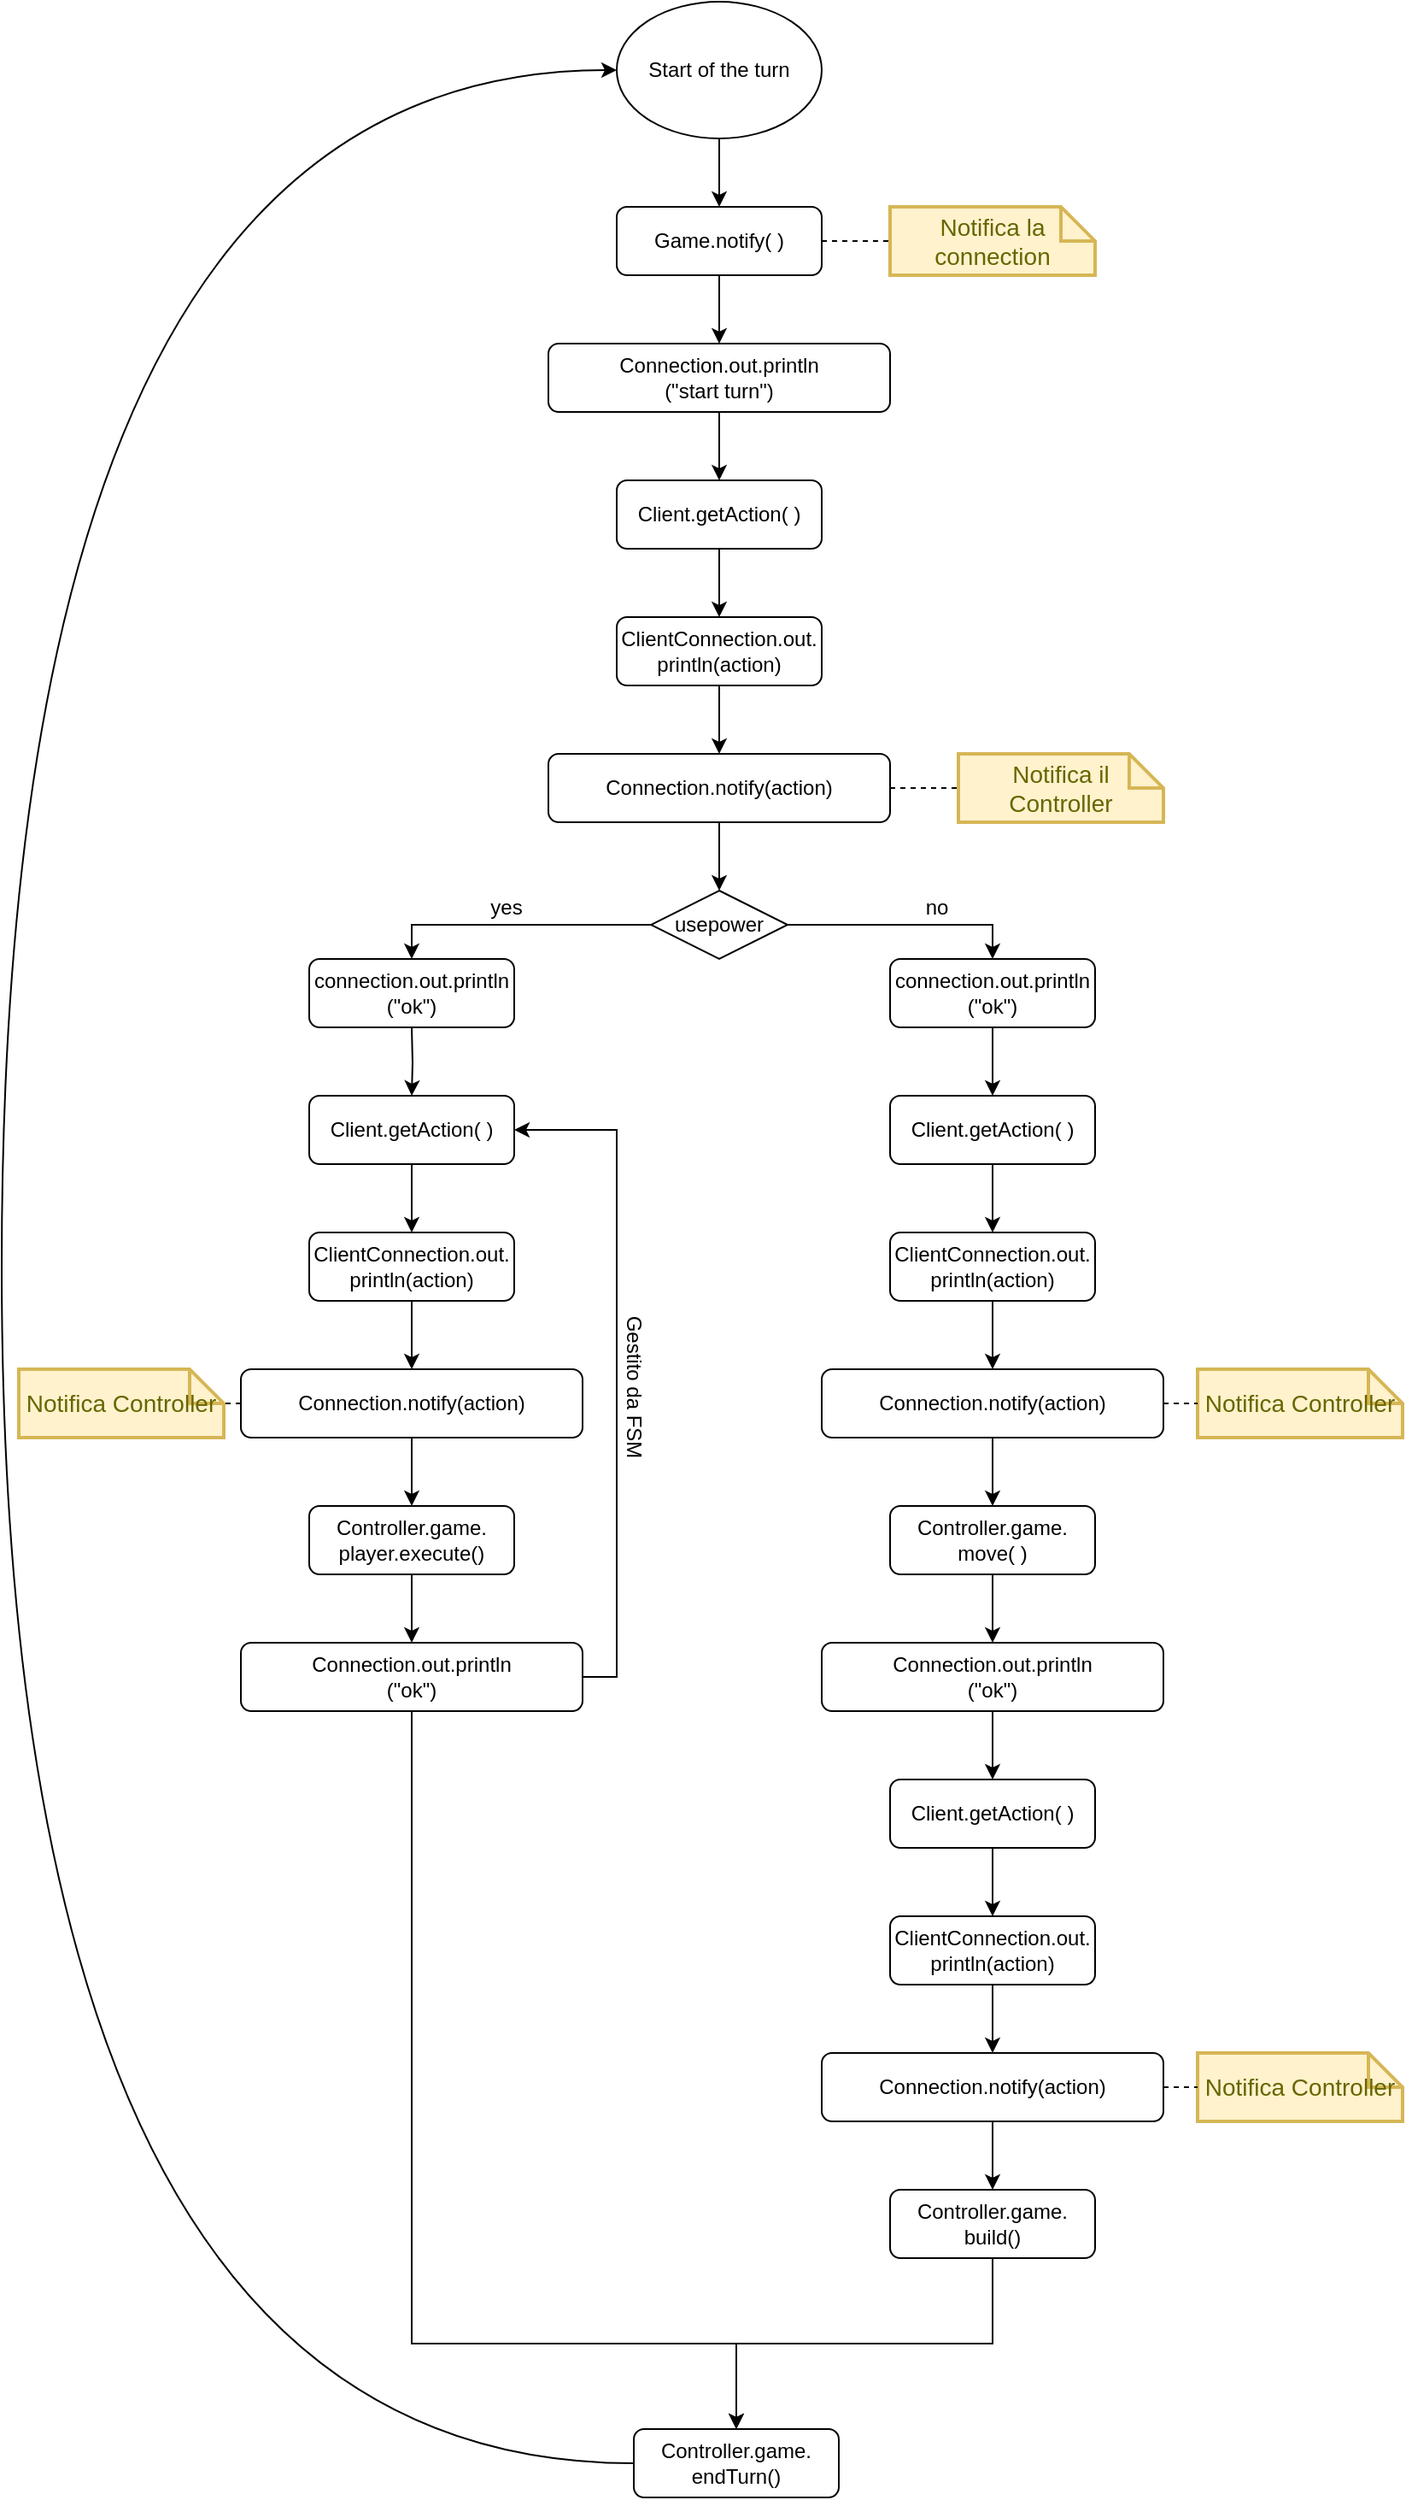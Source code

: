 <mxfile version="12.9.3" type="device"><diagram id="C5RBs43oDa-KdzZeNtuy" name="Page-1"><mxGraphModel dx="1086" dy="806" grid="1" gridSize="10" guides="1" tooltips="1" connect="1" arrows="1" fold="1" page="1" pageScale="1" pageWidth="827" pageHeight="1169" math="0" shadow="0"><root><mxCell id="WIyWlLk6GJQsqaUBKTNV-0"/><mxCell id="WIyWlLk6GJQsqaUBKTNV-1" parent="WIyWlLk6GJQsqaUBKTNV-0"/><mxCell id="hzxBh1I1vJFKL_f_Xipv-2" value="" style="edgeStyle=orthogonalEdgeStyle;rounded=0;orthogonalLoop=1;jettySize=auto;html=1;entryX=0.5;entryY=0;entryDx=0;entryDy=0;" parent="WIyWlLk6GJQsqaUBKTNV-1" source="hzxBh1I1vJFKL_f_Xipv-0" target="hzxBh1I1vJFKL_f_Xipv-3" edge="1"><mxGeometry relative="1" as="geometry"><mxPoint x="420" y="160" as="targetPoint"/></mxGeometry></mxCell><mxCell id="hzxBh1I1vJFKL_f_Xipv-0" value="Start of the turn" style="ellipse;whiteSpace=wrap;html=1;" parent="WIyWlLk6GJQsqaUBKTNV-1" vertex="1"><mxGeometry x="360" width="120" height="80" as="geometry"/></mxCell><mxCell id="hzxBh1I1vJFKL_f_Xipv-5" value="" style="edgeStyle=orthogonalEdgeStyle;rounded=0;orthogonalLoop=1;jettySize=auto;html=1;entryX=0.5;entryY=0;entryDx=0;entryDy=0;" parent="WIyWlLk6GJQsqaUBKTNV-1" source="hzxBh1I1vJFKL_f_Xipv-3" target="hzxBh1I1vJFKL_f_Xipv-7" edge="1"><mxGeometry relative="1" as="geometry"><mxPoint x="470" y="130" as="targetPoint"/></mxGeometry></mxCell><mxCell id="hzxBh1I1vJFKL_f_Xipv-3" value="Game.notify( )" style="rounded=1;whiteSpace=wrap;html=1;" parent="WIyWlLk6GJQsqaUBKTNV-1" vertex="1"><mxGeometry x="360" y="120" width="120" height="40" as="geometry"/></mxCell><mxCell id="hzxBh1I1vJFKL_f_Xipv-10" value="" style="edgeStyle=orthogonalEdgeStyle;rounded=0;orthogonalLoop=1;jettySize=auto;html=1;" parent="WIyWlLk6GJQsqaUBKTNV-1" source="hzxBh1I1vJFKL_f_Xipv-7" target="hzxBh1I1vJFKL_f_Xipv-9" edge="1"><mxGeometry relative="1" as="geometry"/></mxCell><mxCell id="hzxBh1I1vJFKL_f_Xipv-7" value="Connection.out.println&lt;br&gt;(&quot;start turn&quot;)" style="rounded=1;whiteSpace=wrap;html=1;" parent="WIyWlLk6GJQsqaUBKTNV-1" vertex="1"><mxGeometry x="320" y="200" width="200" height="40" as="geometry"/></mxCell><mxCell id="hzxBh1I1vJFKL_f_Xipv-12" value="" style="edgeStyle=orthogonalEdgeStyle;rounded=0;orthogonalLoop=1;jettySize=auto;html=1;" parent="WIyWlLk6GJQsqaUBKTNV-1" source="hzxBh1I1vJFKL_f_Xipv-9" target="hzxBh1I1vJFKL_f_Xipv-11" edge="1"><mxGeometry relative="1" as="geometry"/></mxCell><mxCell id="hzxBh1I1vJFKL_f_Xipv-9" value="Client.getAction( )" style="rounded=1;whiteSpace=wrap;html=1;" parent="WIyWlLk6GJQsqaUBKTNV-1" vertex="1"><mxGeometry x="360" y="280" width="120" height="40" as="geometry"/></mxCell><mxCell id="hzxBh1I1vJFKL_f_Xipv-14" value="" style="edgeStyle=orthogonalEdgeStyle;rounded=0;orthogonalLoop=1;jettySize=auto;html=1;" parent="WIyWlLk6GJQsqaUBKTNV-1" source="hzxBh1I1vJFKL_f_Xipv-11" target="hzxBh1I1vJFKL_f_Xipv-13" edge="1"><mxGeometry relative="1" as="geometry"/></mxCell><mxCell id="hzxBh1I1vJFKL_f_Xipv-11" value="ClientConnection.out.&lt;br&gt;println(action)" style="rounded=1;whiteSpace=wrap;html=1;" parent="WIyWlLk6GJQsqaUBKTNV-1" vertex="1"><mxGeometry x="360" y="360" width="120" height="40" as="geometry"/></mxCell><mxCell id="hzxBh1I1vJFKL_f_Xipv-28" value="" style="edgeStyle=orthogonalEdgeStyle;rounded=0;orthogonalLoop=1;jettySize=auto;html=1;" parent="WIyWlLk6GJQsqaUBKTNV-1" source="hzxBh1I1vJFKL_f_Xipv-13" edge="1"><mxGeometry relative="1" as="geometry"><mxPoint x="420" y="520" as="targetPoint"/></mxGeometry></mxCell><mxCell id="hzxBh1I1vJFKL_f_Xipv-13" value="Connection.notify(action)" style="rounded=1;whiteSpace=wrap;html=1;" parent="WIyWlLk6GJQsqaUBKTNV-1" vertex="1"><mxGeometry x="320" y="440" width="200" height="40" as="geometry"/></mxCell><mxCell id="hzxBh1I1vJFKL_f_Xipv-19" value="Notifica il Controller" style="shape=note;strokeWidth=2;fontSize=14;size=20;whiteSpace=wrap;html=1;fillColor=#fff2cc;strokeColor=#d6b656;fontColor=#666600;" parent="WIyWlLk6GJQsqaUBKTNV-1" vertex="1"><mxGeometry x="560" y="440" width="120" height="40" as="geometry"/></mxCell><mxCell id="hzxBh1I1vJFKL_f_Xipv-18" value="Notifica la connection" style="shape=note;strokeWidth=2;fontSize=14;size=20;whiteSpace=wrap;html=1;fillColor=#fff2cc;strokeColor=#d6b656;fontColor=#666600;" parent="WIyWlLk6GJQsqaUBKTNV-1" vertex="1"><mxGeometry x="520" y="120" width="120" height="40" as="geometry"/></mxCell><mxCell id="hzxBh1I1vJFKL_f_Xipv-25" value="" style="endArrow=none;dashed=1;html=1;exitX=1;exitY=0.5;exitDx=0;exitDy=0;entryX=0;entryY=0.5;entryDx=0;entryDy=0;entryPerimeter=0;" parent="WIyWlLk6GJQsqaUBKTNV-1" source="hzxBh1I1vJFKL_f_Xipv-13" target="hzxBh1I1vJFKL_f_Xipv-19" edge="1"><mxGeometry width="50" height="50" relative="1" as="geometry"><mxPoint x="520" y="490" as="sourcePoint"/><mxPoint x="570" y="440" as="targetPoint"/></mxGeometry></mxCell><mxCell id="hzxBh1I1vJFKL_f_Xipv-26" value="" style="endArrow=none;dashed=1;html=1;exitX=1;exitY=0.5;exitDx=0;exitDy=0;" parent="WIyWlLk6GJQsqaUBKTNV-1" source="hzxBh1I1vJFKL_f_Xipv-3" target="hzxBh1I1vJFKL_f_Xipv-18" edge="1"><mxGeometry width="50" height="50" relative="1" as="geometry"><mxPoint x="530" y="270" as="sourcePoint"/><mxPoint x="580" y="220" as="targetPoint"/></mxGeometry></mxCell><mxCell id="hzxBh1I1vJFKL_f_Xipv-33" style="edgeStyle=orthogonalEdgeStyle;rounded=0;orthogonalLoop=1;jettySize=auto;html=1;exitX=1;exitY=0.5;exitDx=0;exitDy=0;entryX=0.5;entryY=0;entryDx=0;entryDy=0;" parent="WIyWlLk6GJQsqaUBKTNV-1" source="hzxBh1I1vJFKL_f_Xipv-29" target="hzxBh1I1vJFKL_f_Xipv-103" edge="1"><mxGeometry relative="1" as="geometry"><mxPoint x="640" y="540" as="targetPoint"/></mxGeometry></mxCell><mxCell id="hzxBh1I1vJFKL_f_Xipv-34" style="edgeStyle=orthogonalEdgeStyle;rounded=0;orthogonalLoop=1;jettySize=auto;html=1;exitX=0;exitY=0.5;exitDx=0;exitDy=0;entryX=0.5;entryY=0;entryDx=0;entryDy=0;" parent="WIyWlLk6GJQsqaUBKTNV-1" source="hzxBh1I1vJFKL_f_Xipv-29" target="2TFTvrrCPZ9BekximBMT-46" edge="1"><mxGeometry relative="1" as="geometry"><mxPoint x="240" y="560" as="targetPoint"/></mxGeometry></mxCell><mxCell id="hzxBh1I1vJFKL_f_Xipv-29" value="usepower" style="rhombus;whiteSpace=wrap;html=1;" parent="WIyWlLk6GJQsqaUBKTNV-1" vertex="1"><mxGeometry x="380" y="520" width="80" height="40" as="geometry"/></mxCell><mxCell id="hzxBh1I1vJFKL_f_Xipv-36" value="no" style="text;html=1;align=center;verticalAlign=middle;resizable=0;points=[];autosize=1;" parent="WIyWlLk6GJQsqaUBKTNV-1" vertex="1"><mxGeometry x="532" y="520" width="30" height="20" as="geometry"/></mxCell><mxCell id="hzxBh1I1vJFKL_f_Xipv-43" value="" style="edgeStyle=orthogonalEdgeStyle;rounded=0;orthogonalLoop=1;jettySize=auto;html=1;" parent="WIyWlLk6GJQsqaUBKTNV-1" source="hzxBh1I1vJFKL_f_Xipv-44" target="hzxBh1I1vJFKL_f_Xipv-46" edge="1"><mxGeometry relative="1" as="geometry"/></mxCell><mxCell id="hzxBh1I1vJFKL_f_Xipv-44" value="Client.getAction( )" style="rounded=1;whiteSpace=wrap;html=1;" parent="WIyWlLk6GJQsqaUBKTNV-1" vertex="1"><mxGeometry x="520" y="640" width="120" height="40" as="geometry"/></mxCell><mxCell id="hzxBh1I1vJFKL_f_Xipv-45" value="" style="edgeStyle=orthogonalEdgeStyle;rounded=0;orthogonalLoop=1;jettySize=auto;html=1;" parent="WIyWlLk6GJQsqaUBKTNV-1" source="hzxBh1I1vJFKL_f_Xipv-46" target="hzxBh1I1vJFKL_f_Xipv-47" edge="1"><mxGeometry relative="1" as="geometry"/></mxCell><mxCell id="hzxBh1I1vJFKL_f_Xipv-46" value="ClientConnection.out.&lt;br&gt;println(action)" style="rounded=1;whiteSpace=wrap;html=1;" parent="WIyWlLk6GJQsqaUBKTNV-1" vertex="1"><mxGeometry x="520" y="720" width="120" height="40" as="geometry"/></mxCell><mxCell id="hzxBh1I1vJFKL_f_Xipv-63" value="" style="edgeStyle=orthogonalEdgeStyle;rounded=0;orthogonalLoop=1;jettySize=auto;html=1;entryX=0.5;entryY=0;entryDx=0;entryDy=0;" parent="WIyWlLk6GJQsqaUBKTNV-1" source="hzxBh1I1vJFKL_f_Xipv-47" target="hzxBh1I1vJFKL_f_Xipv-82" edge="1"><mxGeometry relative="1" as="geometry"><mxPoint x="550" y="850" as="targetPoint"/></mxGeometry></mxCell><mxCell id="hzxBh1I1vJFKL_f_Xipv-47" value="Connection.notify(action)" style="rounded=1;whiteSpace=wrap;html=1;" parent="WIyWlLk6GJQsqaUBKTNV-1" vertex="1"><mxGeometry x="480" y="800" width="200" height="40" as="geometry"/></mxCell><mxCell id="hzxBh1I1vJFKL_f_Xipv-48" value="Notifica Controller" style="shape=note;strokeWidth=2;fontSize=14;size=20;whiteSpace=wrap;html=1;fillColor=#fff2cc;strokeColor=#d6b656;fontColor=#666600;" parent="WIyWlLk6GJQsqaUBKTNV-1" vertex="1"><mxGeometry x="700" y="800" width="120" height="40" as="geometry"/></mxCell><mxCell id="hzxBh1I1vJFKL_f_Xipv-49" value="" style="endArrow=none;dashed=1;html=1;exitX=1;exitY=0.5;exitDx=0;exitDy=0;entryX=0;entryY=0.5;entryDx=0;entryDy=0;entryPerimeter=0;" parent="WIyWlLk6GJQsqaUBKTNV-1" source="hzxBh1I1vJFKL_f_Xipv-47" target="hzxBh1I1vJFKL_f_Xipv-48" edge="1"><mxGeometry width="50" height="50" relative="1" as="geometry"><mxPoint x="680" y="850" as="sourcePoint"/><mxPoint x="730" y="800" as="targetPoint"/></mxGeometry></mxCell><mxCell id="hzxBh1I1vJFKL_f_Xipv-88" value="" style="edgeStyle=orthogonalEdgeStyle;rounded=0;orthogonalLoop=1;jettySize=auto;html=1;exitX=0.5;exitY=1;exitDx=0;exitDy=0;" parent="WIyWlLk6GJQsqaUBKTNV-1" source="hzxBh1I1vJFKL_f_Xipv-51" target="hzxBh1I1vJFKL_f_Xipv-87" edge="1"><mxGeometry relative="1" as="geometry"/></mxCell><mxCell id="hzxBh1I1vJFKL_f_Xipv-51" value="Controller.game.&lt;br&gt;build()" style="rounded=1;whiteSpace=wrap;html=1;" parent="WIyWlLk6GJQsqaUBKTNV-1" vertex="1"><mxGeometry x="520" y="1280" width="120" height="40" as="geometry"/></mxCell><mxCell id="hzxBh1I1vJFKL_f_Xipv-93" style="edgeStyle=orthogonalEdgeStyle;curved=1;rounded=0;orthogonalLoop=1;jettySize=auto;html=1;exitX=0;exitY=0.5;exitDx=0;exitDy=0;entryX=0;entryY=0.5;entryDx=0;entryDy=0;" parent="WIyWlLk6GJQsqaUBKTNV-1" source="hzxBh1I1vJFKL_f_Xipv-87" target="hzxBh1I1vJFKL_f_Xipv-0" edge="1"><mxGeometry relative="1" as="geometry"><Array as="points"><mxPoint y="1440"/><mxPoint y="40"/></Array></mxGeometry></mxCell><mxCell id="hzxBh1I1vJFKL_f_Xipv-87" value="Controller.game.&lt;br&gt;endTurn()" style="rounded=1;whiteSpace=wrap;html=1;" parent="WIyWlLk6GJQsqaUBKTNV-1" vertex="1"><mxGeometry x="370" y="1420" width="120" height="40" as="geometry"/></mxCell><mxCell id="hzxBh1I1vJFKL_f_Xipv-66" value="" style="edgeStyle=orthogonalEdgeStyle;rounded=0;orthogonalLoop=1;jettySize=auto;html=1;entryX=0.5;entryY=0;entryDx=0;entryDy=0;" parent="WIyWlLk6GJQsqaUBKTNV-1" source="hzxBh1I1vJFKL_f_Xipv-53" target="hzxBh1I1vJFKL_f_Xipv-57" edge="1"><mxGeometry relative="1" as="geometry"><mxPoint x="580" y="1120" as="targetPoint"/></mxGeometry></mxCell><mxCell id="hzxBh1I1vJFKL_f_Xipv-53" value="Connection.out.println&lt;br&gt;(&quot;ok&quot;)" style="rounded=1;whiteSpace=wrap;html=1;" parent="WIyWlLk6GJQsqaUBKTNV-1" vertex="1"><mxGeometry x="480" y="960" width="200" height="40" as="geometry"/></mxCell><mxCell id="hzxBh1I1vJFKL_f_Xipv-56" value="" style="edgeStyle=orthogonalEdgeStyle;rounded=0;orthogonalLoop=1;jettySize=auto;html=1;" parent="WIyWlLk6GJQsqaUBKTNV-1" source="hzxBh1I1vJFKL_f_Xipv-57" target="hzxBh1I1vJFKL_f_Xipv-59" edge="1"><mxGeometry relative="1" as="geometry"/></mxCell><mxCell id="hzxBh1I1vJFKL_f_Xipv-57" value="Client.getAction( )" style="rounded=1;whiteSpace=wrap;html=1;" parent="WIyWlLk6GJQsqaUBKTNV-1" vertex="1"><mxGeometry x="520" y="1040" width="120" height="40" as="geometry"/></mxCell><mxCell id="hzxBh1I1vJFKL_f_Xipv-58" value="" style="edgeStyle=orthogonalEdgeStyle;rounded=0;orthogonalLoop=1;jettySize=auto;html=1;" parent="WIyWlLk6GJQsqaUBKTNV-1" source="hzxBh1I1vJFKL_f_Xipv-59" target="hzxBh1I1vJFKL_f_Xipv-60" edge="1"><mxGeometry relative="1" as="geometry"/></mxCell><mxCell id="hzxBh1I1vJFKL_f_Xipv-59" value="ClientConnection.out.&lt;br&gt;println(action)" style="rounded=1;whiteSpace=wrap;html=1;" parent="WIyWlLk6GJQsqaUBKTNV-1" vertex="1"><mxGeometry x="520" y="1120" width="120" height="40" as="geometry"/></mxCell><mxCell id="hzxBh1I1vJFKL_f_Xipv-84" value="" style="edgeStyle=orthogonalEdgeStyle;rounded=0;orthogonalLoop=1;jettySize=auto;html=1;" parent="WIyWlLk6GJQsqaUBKTNV-1" source="hzxBh1I1vJFKL_f_Xipv-60" target="hzxBh1I1vJFKL_f_Xipv-51" edge="1"><mxGeometry relative="1" as="geometry"/></mxCell><mxCell id="hzxBh1I1vJFKL_f_Xipv-60" value="Connection.notify(action)" style="rounded=1;whiteSpace=wrap;html=1;" parent="WIyWlLk6GJQsqaUBKTNV-1" vertex="1"><mxGeometry x="480" y="1200" width="200" height="40" as="geometry"/></mxCell><mxCell id="hzxBh1I1vJFKL_f_Xipv-61" value="Notifica Controller" style="shape=note;strokeWidth=2;fontSize=14;size=20;whiteSpace=wrap;html=1;fillColor=#fff2cc;strokeColor=#d6b656;fontColor=#666600;" parent="WIyWlLk6GJQsqaUBKTNV-1" vertex="1"><mxGeometry x="700" y="1200" width="120" height="40" as="geometry"/></mxCell><mxCell id="hzxBh1I1vJFKL_f_Xipv-62" value="" style="endArrow=none;dashed=1;html=1;exitX=1;exitY=0.5;exitDx=0;exitDy=0;entryX=0;entryY=0.5;entryDx=0;entryDy=0;entryPerimeter=0;" parent="WIyWlLk6GJQsqaUBKTNV-1" source="hzxBh1I1vJFKL_f_Xipv-60" target="hzxBh1I1vJFKL_f_Xipv-61" edge="1"><mxGeometry width="50" height="50" relative="1" as="geometry"><mxPoint x="680" y="1250" as="sourcePoint"/><mxPoint x="730" y="1200" as="targetPoint"/></mxGeometry></mxCell><mxCell id="hzxBh1I1vJFKL_f_Xipv-101" value="" style="edgeStyle=orthogonalEdgeStyle;curved=1;rounded=0;orthogonalLoop=1;jettySize=auto;html=1;" parent="WIyWlLk6GJQsqaUBKTNV-1" edge="1"><mxGeometry relative="1" as="geometry"><mxPoint x="240" y="600" as="sourcePoint"/><mxPoint x="240" y="640" as="targetPoint"/></mxGeometry></mxCell><mxCell id="hzxBh1I1vJFKL_f_Xipv-107" value="" style="edgeStyle=orthogonalEdgeStyle;curved=1;rounded=0;orthogonalLoop=1;jettySize=auto;html=1;entryX=0.5;entryY=0;entryDx=0;entryDy=0;" parent="WIyWlLk6GJQsqaUBKTNV-1" source="hzxBh1I1vJFKL_f_Xipv-82" target="hzxBh1I1vJFKL_f_Xipv-53" edge="1"><mxGeometry relative="1" as="geometry"><mxPoint x="580" y="960" as="targetPoint"/></mxGeometry></mxCell><mxCell id="hzxBh1I1vJFKL_f_Xipv-82" value="Controller.game.&lt;br&gt;move( )" style="rounded=1;whiteSpace=wrap;html=1;" parent="WIyWlLk6GJQsqaUBKTNV-1" vertex="1"><mxGeometry x="520" y="880" width="120" height="40" as="geometry"/></mxCell><mxCell id="hzxBh1I1vJFKL_f_Xipv-89" style="edgeStyle=orthogonalEdgeStyle;rounded=0;orthogonalLoop=1;jettySize=auto;html=1;exitX=0.5;exitY=1;exitDx=0;exitDy=0;entryX=0.5;entryY=0;entryDx=0;entryDy=0;" parent="WIyWlLk6GJQsqaUBKTNV-1" target="hzxBh1I1vJFKL_f_Xipv-87" edge="1"><mxGeometry relative="1" as="geometry"><Array as="points"><mxPoint x="240" y="1370"/><mxPoint x="430" y="1370"/></Array><mxPoint x="240" y="1000" as="sourcePoint"/><mxPoint x="360" y="1370" as="targetPoint"/></mxGeometry></mxCell><mxCell id="hzxBh1I1vJFKL_f_Xipv-96" value="yes" style="text;html=1;align=center;verticalAlign=middle;resizable=0;points=[];autosize=1;" parent="WIyWlLk6GJQsqaUBKTNV-1" vertex="1"><mxGeometry x="280" y="520" width="30" height="20" as="geometry"/></mxCell><mxCell id="hzxBh1I1vJFKL_f_Xipv-102" value="" style="edgeStyle=orthogonalEdgeStyle;curved=1;rounded=0;orthogonalLoop=1;jettySize=auto;html=1;entryX=0.5;entryY=0;entryDx=0;entryDy=0;" parent="WIyWlLk6GJQsqaUBKTNV-1" source="hzxBh1I1vJFKL_f_Xipv-103" target="hzxBh1I1vJFKL_f_Xipv-44" edge="1"><mxGeometry relative="1" as="geometry"><mxPoint x="580" y="640" as="targetPoint"/></mxGeometry></mxCell><mxCell id="hzxBh1I1vJFKL_f_Xipv-103" value="connection.out.println&lt;br&gt;(&quot;ok&quot;)" style="rounded=1;whiteSpace=wrap;html=1;" parent="WIyWlLk6GJQsqaUBKTNV-1" vertex="1"><mxGeometry x="520" y="560" width="120" height="40" as="geometry"/></mxCell><mxCell id="2TFTvrrCPZ9BekximBMT-46" value="connection.out.println&lt;br&gt;(&quot;ok&quot;)" style="rounded=1;whiteSpace=wrap;html=1;" vertex="1" parent="WIyWlLk6GJQsqaUBKTNV-1"><mxGeometry x="180" y="560" width="120" height="40" as="geometry"/></mxCell><mxCell id="2TFTvrrCPZ9BekximBMT-47" value="" style="edgeStyle=orthogonalEdgeStyle;rounded=0;orthogonalLoop=1;jettySize=auto;html=1;" edge="1" parent="WIyWlLk6GJQsqaUBKTNV-1" source="2TFTvrrCPZ9BekximBMT-48" target="2TFTvrrCPZ9BekximBMT-50"><mxGeometry relative="1" as="geometry"/></mxCell><mxCell id="2TFTvrrCPZ9BekximBMT-48" value="Client.getAction( )" style="rounded=1;whiteSpace=wrap;html=1;" vertex="1" parent="WIyWlLk6GJQsqaUBKTNV-1"><mxGeometry x="180" y="640" width="120" height="40" as="geometry"/></mxCell><mxCell id="2TFTvrrCPZ9BekximBMT-49" value="" style="edgeStyle=orthogonalEdgeStyle;rounded=0;orthogonalLoop=1;jettySize=auto;html=1;" edge="1" parent="WIyWlLk6GJQsqaUBKTNV-1" source="2TFTvrrCPZ9BekximBMT-50" target="2TFTvrrCPZ9BekximBMT-52"><mxGeometry relative="1" as="geometry"/></mxCell><mxCell id="2TFTvrrCPZ9BekximBMT-50" value="ClientConnection.out.&lt;br&gt;println(action)" style="rounded=1;whiteSpace=wrap;html=1;" vertex="1" parent="WIyWlLk6GJQsqaUBKTNV-1"><mxGeometry x="180" y="720" width="120" height="40" as="geometry"/></mxCell><mxCell id="2TFTvrrCPZ9BekximBMT-51" value="" style="edgeStyle=orthogonalEdgeStyle;rounded=0;orthogonalLoop=1;jettySize=auto;html=1;entryX=0.5;entryY=0;entryDx=0;entryDy=0;" edge="1" parent="WIyWlLk6GJQsqaUBKTNV-1" source="2TFTvrrCPZ9BekximBMT-52" target="2TFTvrrCPZ9BekximBMT-57"><mxGeometry relative="1" as="geometry"><mxPoint x="210" y="850" as="targetPoint"/></mxGeometry></mxCell><mxCell id="2TFTvrrCPZ9BekximBMT-52" value="Connection.notify(action)" style="rounded=1;whiteSpace=wrap;html=1;" vertex="1" parent="WIyWlLk6GJQsqaUBKTNV-1"><mxGeometry x="140" y="800" width="200" height="40" as="geometry"/></mxCell><mxCell id="2TFTvrrCPZ9BekximBMT-53" value="Notifica Controller" style="shape=note;strokeWidth=2;fontSize=14;size=20;whiteSpace=wrap;html=1;fillColor=#fff2cc;strokeColor=#d6b656;fontColor=#666600;" vertex="1" parent="WIyWlLk6GJQsqaUBKTNV-1"><mxGeometry x="10" y="800" width="120" height="40" as="geometry"/></mxCell><mxCell id="2TFTvrrCPZ9BekximBMT-54" value="" style="endArrow=none;dashed=1;html=1;exitX=0;exitY=0.5;exitDx=0;exitDy=0;" edge="1" parent="WIyWlLk6GJQsqaUBKTNV-1" source="2TFTvrrCPZ9BekximBMT-52"><mxGeometry width="50" height="50" relative="1" as="geometry"><mxPoint x="340" y="850" as="sourcePoint"/><mxPoint x="130" y="820" as="targetPoint"/></mxGeometry></mxCell><mxCell id="2TFTvrrCPZ9BekximBMT-58" style="edgeStyle=orthogonalEdgeStyle;rounded=0;orthogonalLoop=1;jettySize=auto;html=1;entryX=1;entryY=0.5;entryDx=0;entryDy=0;exitX=1;exitY=0.5;exitDx=0;exitDy=0;" edge="1" parent="WIyWlLk6GJQsqaUBKTNV-1" source="2TFTvrrCPZ9BekximBMT-55" target="2TFTvrrCPZ9BekximBMT-48"><mxGeometry relative="1" as="geometry"/></mxCell><mxCell id="2TFTvrrCPZ9BekximBMT-55" value="Connection.out.println&lt;br&gt;(&quot;ok&quot;)" style="rounded=1;whiteSpace=wrap;html=1;" vertex="1" parent="WIyWlLk6GJQsqaUBKTNV-1"><mxGeometry x="140" y="960" width="200" height="40" as="geometry"/></mxCell><mxCell id="2TFTvrrCPZ9BekximBMT-56" value="" style="edgeStyle=orthogonalEdgeStyle;curved=1;rounded=0;orthogonalLoop=1;jettySize=auto;html=1;entryX=0.5;entryY=0;entryDx=0;entryDy=0;" edge="1" parent="WIyWlLk6GJQsqaUBKTNV-1" source="2TFTvrrCPZ9BekximBMT-57" target="2TFTvrrCPZ9BekximBMT-55"><mxGeometry relative="1" as="geometry"><mxPoint x="240" y="960" as="targetPoint"/></mxGeometry></mxCell><mxCell id="2TFTvrrCPZ9BekximBMT-57" value="Controller.game.&lt;br&gt;player.execute()" style="rounded=1;whiteSpace=wrap;html=1;" vertex="1" parent="WIyWlLk6GJQsqaUBKTNV-1"><mxGeometry x="180" y="880" width="120" height="40" as="geometry"/></mxCell><mxCell id="2TFTvrrCPZ9BekximBMT-59" value="Gestito da FSM" style="text;html=1;align=center;verticalAlign=middle;resizable=0;points=[];autosize=1;rotation=90;" vertex="1" parent="WIyWlLk6GJQsqaUBKTNV-1"><mxGeometry x="320" y="800" width="100" height="20" as="geometry"/></mxCell></root></mxGraphModel></diagram></mxfile>